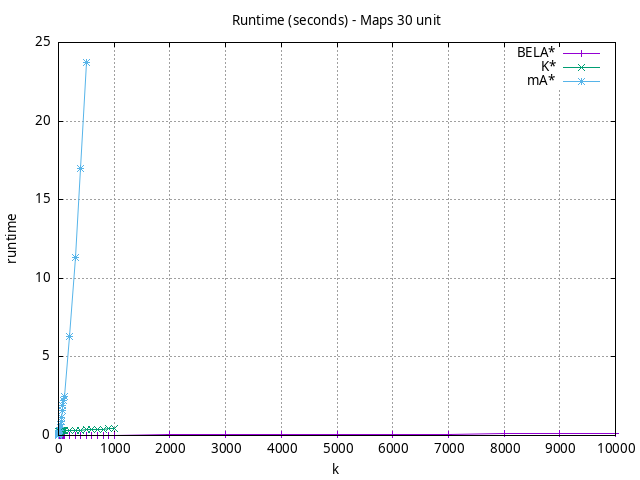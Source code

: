 #!/usr/bin/gnuplot
# -*- coding: utf-8 -*-
#
# results/maps/unit/30/random512-30.heuristic.unit.runtime.gnuplot
#
# Started on 04/07/2024 21:48:15
# Author: Carlos Linares López
set grid
set xlabel "k"
set ylabel "runtime"

set title "Runtime (seconds) - Maps 30 unit"

set terminal png enhanced font "Ariel,10"
set output 'random512-30.heuristic.unit.runtime.png'

plot "-" title "BELA*"      with linesp, "-" title "K*"      with linesp, "-" title "mA*"      with linesp

	1 0.023813455999999997
	2 0.023897682899999998
	3 0.023949697899999997
	4 0.0239186522
	5 0.024019710799999996
	6 0.023627894599999998
	7 0.0237329904
	8 0.024529537300000005
	9 0.0244505125
	10 0.0242125532
	20 0.024479814800000006
	30 0.0245361522
	40 0.024584293300000004
	50 0.025011393700000002
	60 0.025107459500000005
	70 0.0249017438
	80 0.025103292799999996
	90 0.025206172
	100 0.0248489264
	200 0.025647971100000003
	300 0.026211156299999993
	400 0.026855268399999997
	500 0.027806634799999997
	600 0.028380162300000004
	700 0.0291990687
	800 0.02966775120000001
	900 0.0305260409
	1000 0.031701254699999994
	2000 0.042638226
	3000 0.05234915800000001
	4000 0.061475219
	5000 0.069238195
	6000 0.07885442999999999
	7000 0.091975979
	8000 0.10070721099999998
	9000 0.10848363
	10000 0.117738455
end
	1 0.05918293500000002
	2 0.252295237
	3 0.280987242
	4 0.277968259
	5 0.283208141
	6 0.28088675900000004
	7 0.28364788799999996
	8 0.28279920099999994
	9 0.28374768
	10 0.27882962400000005
	20 0.28079349200000003
	30 0.283743302
	40 0.28667520399999996
	50 0.2878279
	60 0.290431804
	70 0.297459134
	80 0.29728361
	90 0.29810641
	100 0.293988726
	200 0.310043576
	300 0.32759473000000006
	400 0.34119452
	500 0.36148971
	600 0.36951723000000003
	700 0.38508714000000005
	800 0.3994901500000001
	900 0.4135354399999999
	1000 0.43148140000000007
end
	1 0.019648699999999998
	2 0.036754485499999996
	3 0.05358490280000001
	4 0.0694824369
	5 0.08646311880000003
	6 0.10160744249999999
	7 0.11412442359999998
	8 0.13105037200000003
	9 0.1524216091
	10 0.1708352606
	20 0.33783271400000003
	30 0.5098752770000001
	40 0.7138113600000001
	50 0.9065628810000002
	60 1.1133228039999998
	70 1.5727595239999999
	80 1.8888299249999998
	90 2.195677855
	100 2.511580227
	200 6.29222927
	300 11.336549660000001
	400 16.994413299999998
	500 23.705106990000004
end
